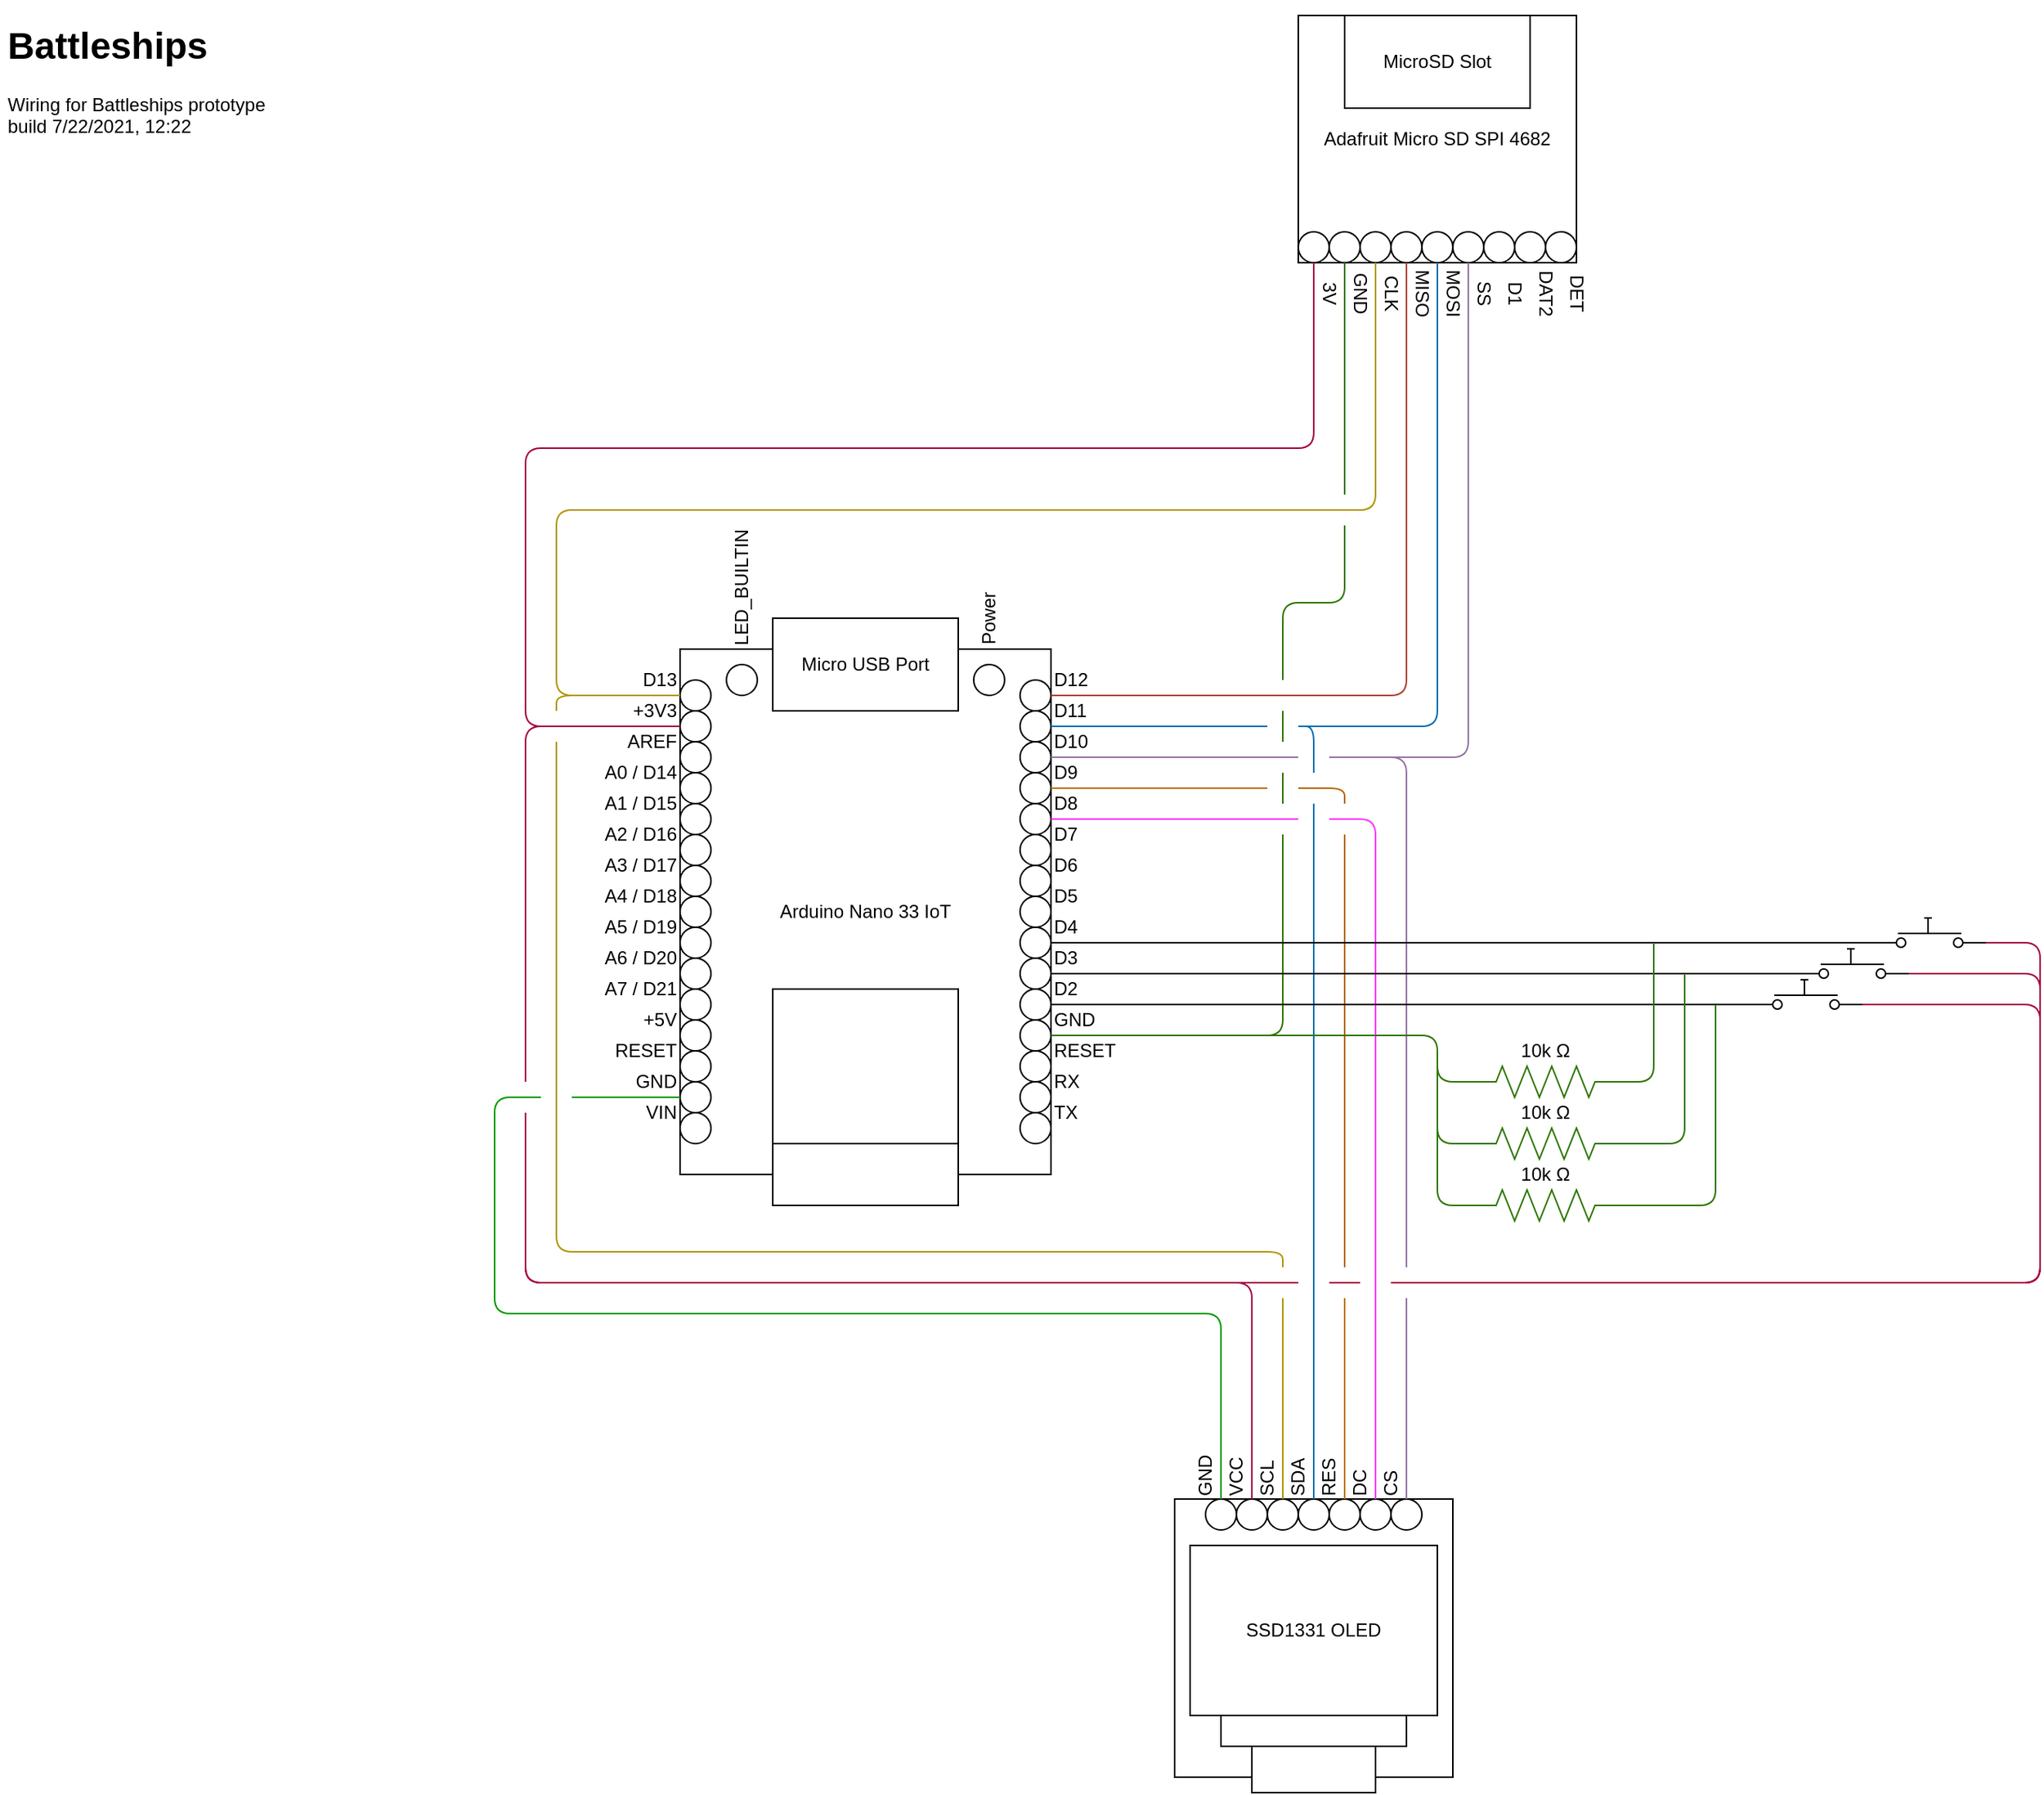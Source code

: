 <mxfile>
    <diagram id="_MnvUN-D74GrK0oXnusO" name="Page-1">
        <mxGraphModel dx="831" dy="948" grid="1" gridSize="10" guides="1" tooltips="1" connect="1" arrows="1" fold="1" page="0" pageScale="1" pageWidth="850" pageHeight="1100" math="0" shadow="0">
            <root>
                <mxCell id="0"/>
                <mxCell id="1" parent="0"/>
                <mxCell id="228" value="" style="rounded=0;whiteSpace=wrap;html=1;" parent="1" vertex="1">
                    <mxGeometry x="880" y="840" width="180" height="180" as="geometry"/>
                </mxCell>
                <mxCell id="374" value="" style="pointerEvents=1;verticalLabelPosition=bottom;shadow=0;dashed=0;align=center;html=1;verticalAlign=top;shape=mxgraph.electrical.resistors.resistor_2;direction=west;fillColor=#60a917;strokeColor=#2D7600;fontColor=#ffffff;" parent="1" vertex="1">
                    <mxGeometry x="1070" y="560" width="100" height="20" as="geometry"/>
                </mxCell>
                <mxCell id="159" value="Arduino" parent="0"/>
                <mxCell id="160" value="Arduino Nano 33 IoT" style="rounded=0;whiteSpace=wrap;html=1;" parent="159" vertex="1">
                    <mxGeometry x="560" y="290" width="240" height="340" as="geometry"/>
                </mxCell>
                <mxCell id="161" value="Micro USB Port" style="rounded=0;whiteSpace=wrap;html=1;" parent="159" vertex="1">
                    <mxGeometry x="620" y="270" width="120" height="60" as="geometry"/>
                </mxCell>
                <mxCell id="162" value="" style="rounded=0;whiteSpace=wrap;html=1;" parent="159" vertex="1">
                    <mxGeometry x="620" y="610" width="120" height="40" as="geometry"/>
                </mxCell>
                <mxCell id="163" value="" style="rounded=0;whiteSpace=wrap;html=1;" parent="159" vertex="1">
                    <mxGeometry x="620" y="510" width="120" height="100" as="geometry"/>
                </mxCell>
                <mxCell id="164" value="" style="ellipse;whiteSpace=wrap;html=1;aspect=fixed;" parent="159" vertex="1">
                    <mxGeometry x="780" y="310" width="20" height="20" as="geometry"/>
                </mxCell>
                <mxCell id="165" value="" style="ellipse;whiteSpace=wrap;html=1;aspect=fixed;" parent="159" vertex="1">
                    <mxGeometry x="780" y="330" width="20" height="20" as="geometry"/>
                </mxCell>
                <mxCell id="166" value="" style="ellipse;whiteSpace=wrap;html=1;aspect=fixed;" parent="159" vertex="1">
                    <mxGeometry x="780" y="350" width="20" height="20" as="geometry"/>
                </mxCell>
                <mxCell id="167" value="" style="ellipse;whiteSpace=wrap;html=1;aspect=fixed;" parent="159" vertex="1">
                    <mxGeometry x="780" y="370" width="20" height="20" as="geometry"/>
                </mxCell>
                <mxCell id="168" value="" style="ellipse;whiteSpace=wrap;html=1;aspect=fixed;" parent="159" vertex="1">
                    <mxGeometry x="780" y="390" width="20" height="20" as="geometry"/>
                </mxCell>
                <mxCell id="169" value="" style="ellipse;whiteSpace=wrap;html=1;aspect=fixed;" parent="159" vertex="1">
                    <mxGeometry x="780" y="410" width="20" height="20" as="geometry"/>
                </mxCell>
                <mxCell id="170" value="" style="ellipse;whiteSpace=wrap;html=1;aspect=fixed;" parent="159" vertex="1">
                    <mxGeometry x="780" y="430" width="20" height="20" as="geometry"/>
                </mxCell>
                <mxCell id="171" value="" style="ellipse;whiteSpace=wrap;html=1;aspect=fixed;" parent="159" vertex="1">
                    <mxGeometry x="780" y="450" width="20" height="20" as="geometry"/>
                </mxCell>
                <mxCell id="172" value="D12" style="text;html=1;strokeColor=none;fillColor=none;align=left;verticalAlign=middle;whiteSpace=wrap;rounded=0;" parent="159" vertex="1">
                    <mxGeometry x="800" y="300" width="40" height="20" as="geometry"/>
                </mxCell>
                <mxCell id="173" value="D11" style="text;html=1;strokeColor=none;fillColor=none;align=left;verticalAlign=middle;whiteSpace=wrap;rounded=0;" parent="159" vertex="1">
                    <mxGeometry x="800" y="320" width="40" height="20" as="geometry"/>
                </mxCell>
                <mxCell id="174" value="D10" style="text;html=1;strokeColor=none;fillColor=none;align=left;verticalAlign=middle;whiteSpace=wrap;rounded=0;" parent="159" vertex="1">
                    <mxGeometry x="800" y="340" width="40" height="20" as="geometry"/>
                </mxCell>
                <mxCell id="175" value="D9" style="text;html=1;strokeColor=none;fillColor=none;align=left;verticalAlign=middle;whiteSpace=wrap;rounded=0;" parent="159" vertex="1">
                    <mxGeometry x="800" y="360" width="40" height="20" as="geometry"/>
                </mxCell>
                <mxCell id="176" value="D8" style="text;html=1;strokeColor=none;fillColor=none;align=left;verticalAlign=middle;whiteSpace=wrap;rounded=0;" parent="159" vertex="1">
                    <mxGeometry x="800" y="380" width="40" height="20" as="geometry"/>
                </mxCell>
                <mxCell id="177" value="D7" style="text;html=1;strokeColor=none;fillColor=none;align=left;verticalAlign=middle;whiteSpace=wrap;rounded=0;" parent="159" vertex="1">
                    <mxGeometry x="800" y="400" width="40" height="20" as="geometry"/>
                </mxCell>
                <mxCell id="178" value="D6" style="text;html=1;strokeColor=none;fillColor=none;align=left;verticalAlign=middle;whiteSpace=wrap;rounded=0;" parent="159" vertex="1">
                    <mxGeometry x="800" y="420" width="40" height="20" as="geometry"/>
                </mxCell>
                <mxCell id="179" value="D5" style="text;html=1;strokeColor=none;fillColor=none;align=left;verticalAlign=middle;whiteSpace=wrap;rounded=0;" parent="159" vertex="1">
                    <mxGeometry x="800" y="440" width="40" height="20" as="geometry"/>
                </mxCell>
                <mxCell id="180" value="" style="ellipse;whiteSpace=wrap;html=1;aspect=fixed;" parent="159" vertex="1">
                    <mxGeometry x="780" y="470" width="20" height="20" as="geometry"/>
                </mxCell>
                <mxCell id="181" value="D4" style="text;html=1;strokeColor=none;fillColor=none;align=left;verticalAlign=middle;whiteSpace=wrap;rounded=0;" parent="159" vertex="1">
                    <mxGeometry x="800" y="460" width="40" height="20" as="geometry"/>
                </mxCell>
                <mxCell id="182" value="" style="ellipse;whiteSpace=wrap;html=1;aspect=fixed;" parent="159" vertex="1">
                    <mxGeometry x="780" y="490" width="20" height="20" as="geometry"/>
                </mxCell>
                <mxCell id="183" value="D3" style="text;html=1;strokeColor=none;fillColor=none;align=left;verticalAlign=middle;whiteSpace=wrap;rounded=0;" parent="159" vertex="1">
                    <mxGeometry x="800" y="480" width="40" height="20" as="geometry"/>
                </mxCell>
                <mxCell id="184" value="" style="ellipse;whiteSpace=wrap;html=1;aspect=fixed;" parent="159" vertex="1">
                    <mxGeometry x="780" y="510" width="20" height="20" as="geometry"/>
                </mxCell>
                <mxCell id="185" value="D2" style="text;html=1;strokeColor=none;fillColor=none;align=left;verticalAlign=middle;whiteSpace=wrap;rounded=0;" parent="159" vertex="1">
                    <mxGeometry x="800" y="500" width="40" height="20" as="geometry"/>
                </mxCell>
                <mxCell id="186" value="" style="ellipse;whiteSpace=wrap;html=1;aspect=fixed;" parent="159" vertex="1">
                    <mxGeometry x="780" y="530" width="20" height="20" as="geometry"/>
                </mxCell>
                <mxCell id="187" value="GND" style="text;html=1;strokeColor=none;fillColor=none;align=left;verticalAlign=middle;whiteSpace=wrap;rounded=0;" parent="159" vertex="1">
                    <mxGeometry x="800" y="520" width="40" height="20" as="geometry"/>
                </mxCell>
                <mxCell id="188" value="" style="ellipse;whiteSpace=wrap;html=1;aspect=fixed;" parent="159" vertex="1">
                    <mxGeometry x="780" y="550" width="20" height="20" as="geometry"/>
                </mxCell>
                <mxCell id="189" value="RESET" style="text;html=1;strokeColor=none;fillColor=none;align=left;verticalAlign=middle;whiteSpace=wrap;rounded=0;" parent="159" vertex="1">
                    <mxGeometry x="800" y="540" width="40" height="20" as="geometry"/>
                </mxCell>
                <mxCell id="190" value="" style="ellipse;whiteSpace=wrap;html=1;aspect=fixed;" parent="159" vertex="1">
                    <mxGeometry x="780" y="570" width="20" height="20" as="geometry"/>
                </mxCell>
                <mxCell id="191" value="RX" style="text;html=1;strokeColor=none;fillColor=none;align=left;verticalAlign=middle;whiteSpace=wrap;rounded=0;" parent="159" vertex="1">
                    <mxGeometry x="800" y="560" width="40" height="20" as="geometry"/>
                </mxCell>
                <mxCell id="192" value="" style="ellipse;whiteSpace=wrap;html=1;aspect=fixed;" parent="159" vertex="1">
                    <mxGeometry x="780" y="590" width="20" height="20" as="geometry"/>
                </mxCell>
                <mxCell id="193" value="TX" style="text;html=1;strokeColor=none;fillColor=none;align=left;verticalAlign=middle;whiteSpace=wrap;rounded=0;" parent="159" vertex="1">
                    <mxGeometry x="800" y="580" width="40" height="20" as="geometry"/>
                </mxCell>
                <mxCell id="194" value="" style="ellipse;whiteSpace=wrap;html=1;aspect=fixed;" parent="159" vertex="1">
                    <mxGeometry x="560" y="310" width="20" height="20" as="geometry"/>
                </mxCell>
                <mxCell id="195" value="" style="ellipse;whiteSpace=wrap;html=1;aspect=fixed;" parent="159" vertex="1">
                    <mxGeometry x="560" y="330" width="20" height="20" as="geometry"/>
                </mxCell>
                <mxCell id="196" value="" style="ellipse;whiteSpace=wrap;html=1;aspect=fixed;" parent="159" vertex="1">
                    <mxGeometry x="560" y="350" width="20" height="20" as="geometry"/>
                </mxCell>
                <mxCell id="197" value="" style="ellipse;whiteSpace=wrap;html=1;aspect=fixed;" parent="159" vertex="1">
                    <mxGeometry x="560" y="370" width="20" height="20" as="geometry"/>
                </mxCell>
                <mxCell id="198" value="" style="ellipse;whiteSpace=wrap;html=1;aspect=fixed;" parent="159" vertex="1">
                    <mxGeometry x="560" y="390" width="20" height="20" as="geometry"/>
                </mxCell>
                <mxCell id="199" value="" style="ellipse;whiteSpace=wrap;html=1;aspect=fixed;" parent="159" vertex="1">
                    <mxGeometry x="560" y="410" width="20" height="20" as="geometry"/>
                </mxCell>
                <mxCell id="200" value="" style="ellipse;whiteSpace=wrap;html=1;aspect=fixed;" parent="159" vertex="1">
                    <mxGeometry x="560" y="430" width="20" height="20" as="geometry"/>
                </mxCell>
                <mxCell id="201" value="" style="ellipse;whiteSpace=wrap;html=1;aspect=fixed;" parent="159" vertex="1">
                    <mxGeometry x="560" y="450" width="20" height="20" as="geometry"/>
                </mxCell>
                <mxCell id="202" value="" style="ellipse;whiteSpace=wrap;html=1;aspect=fixed;" parent="159" vertex="1">
                    <mxGeometry x="560" y="470" width="20" height="20" as="geometry"/>
                </mxCell>
                <mxCell id="203" value="" style="ellipse;whiteSpace=wrap;html=1;aspect=fixed;" parent="159" vertex="1">
                    <mxGeometry x="560" y="490" width="20" height="20" as="geometry"/>
                </mxCell>
                <mxCell id="204" value="" style="ellipse;whiteSpace=wrap;html=1;aspect=fixed;" parent="159" vertex="1">
                    <mxGeometry x="560" y="510" width="20" height="20" as="geometry"/>
                </mxCell>
                <mxCell id="205" value="" style="ellipse;whiteSpace=wrap;html=1;aspect=fixed;" parent="159" vertex="1">
                    <mxGeometry x="560" y="530" width="20" height="20" as="geometry"/>
                </mxCell>
                <mxCell id="206" value="" style="ellipse;whiteSpace=wrap;html=1;aspect=fixed;" parent="159" vertex="1">
                    <mxGeometry x="560" y="550" width="20" height="20" as="geometry"/>
                </mxCell>
                <mxCell id="207" value="" style="ellipse;whiteSpace=wrap;html=1;aspect=fixed;" parent="159" vertex="1">
                    <mxGeometry x="560" y="570" width="20" height="20" as="geometry"/>
                </mxCell>
                <mxCell id="208" value="" style="ellipse;whiteSpace=wrap;html=1;aspect=fixed;" parent="159" vertex="1">
                    <mxGeometry x="560" y="590" width="20" height="20" as="geometry"/>
                </mxCell>
                <mxCell id="209" value="D13" style="text;html=1;strokeColor=none;fillColor=none;align=right;verticalAlign=middle;whiteSpace=wrap;rounded=0;" parent="159" vertex="1">
                    <mxGeometry x="520" y="300" width="40" height="20" as="geometry"/>
                </mxCell>
                <mxCell id="210" value="+3V3" style="text;html=1;strokeColor=none;fillColor=none;align=right;verticalAlign=middle;whiteSpace=wrap;rounded=0;" parent="159" vertex="1">
                    <mxGeometry x="520" y="320" width="40" height="20" as="geometry"/>
                </mxCell>
                <mxCell id="211" value="AREF" style="text;html=1;strokeColor=none;fillColor=none;align=right;verticalAlign=middle;whiteSpace=wrap;rounded=0;" parent="159" vertex="1">
                    <mxGeometry x="520" y="340" width="40" height="20" as="geometry"/>
                </mxCell>
                <mxCell id="212" value="A0 / D14" style="text;html=1;strokeColor=none;fillColor=none;align=right;verticalAlign=middle;whiteSpace=wrap;rounded=0;" parent="159" vertex="1">
                    <mxGeometry x="510" y="360" width="50" height="20" as="geometry"/>
                </mxCell>
                <mxCell id="213" value="A1 / D15" style="text;html=1;strokeColor=none;fillColor=none;align=right;verticalAlign=middle;whiteSpace=wrap;rounded=0;" parent="159" vertex="1">
                    <mxGeometry x="510" y="380" width="50" height="20" as="geometry"/>
                </mxCell>
                <mxCell id="214" value="A2 / D16" style="text;html=1;strokeColor=none;fillColor=none;align=right;verticalAlign=middle;whiteSpace=wrap;rounded=0;" parent="159" vertex="1">
                    <mxGeometry x="510" y="400" width="50" height="20" as="geometry"/>
                </mxCell>
                <mxCell id="215" value="A3 / D17" style="text;html=1;strokeColor=none;fillColor=none;align=right;verticalAlign=middle;whiteSpace=wrap;rounded=0;" parent="159" vertex="1">
                    <mxGeometry x="510" y="420" width="50" height="20" as="geometry"/>
                </mxCell>
                <mxCell id="216" value="A4 / D18" style="text;html=1;strokeColor=none;fillColor=none;align=right;verticalAlign=middle;whiteSpace=wrap;rounded=0;" parent="159" vertex="1">
                    <mxGeometry x="510" y="440" width="50" height="20" as="geometry"/>
                </mxCell>
                <mxCell id="217" value="A5 / D19" style="text;html=1;strokeColor=none;fillColor=none;align=right;verticalAlign=middle;whiteSpace=wrap;rounded=0;" parent="159" vertex="1">
                    <mxGeometry x="510" y="460" width="50" height="20" as="geometry"/>
                </mxCell>
                <mxCell id="218" value="A6 / D20" style="text;html=1;strokeColor=none;fillColor=none;align=right;verticalAlign=middle;whiteSpace=wrap;rounded=0;" parent="159" vertex="1">
                    <mxGeometry x="510" y="480" width="50" height="20" as="geometry"/>
                </mxCell>
                <mxCell id="219" value="A7 / D21" style="text;html=1;strokeColor=none;fillColor=none;align=right;verticalAlign=middle;whiteSpace=wrap;rounded=0;" parent="159" vertex="1">
                    <mxGeometry x="510" y="500" width="50" height="20" as="geometry"/>
                </mxCell>
                <mxCell id="220" value="+5V" style="text;html=1;strokeColor=none;fillColor=none;align=right;verticalAlign=middle;whiteSpace=wrap;rounded=0;" parent="159" vertex="1">
                    <mxGeometry x="520" y="520" width="40" height="20" as="geometry"/>
                </mxCell>
                <mxCell id="221" value="RESET" style="text;html=1;strokeColor=none;fillColor=none;align=right;verticalAlign=middle;whiteSpace=wrap;rounded=0;" parent="159" vertex="1">
                    <mxGeometry x="520" y="540" width="40" height="20" as="geometry"/>
                </mxCell>
                <mxCell id="222" value="GND" style="text;html=1;strokeColor=none;fillColor=none;align=right;verticalAlign=middle;whiteSpace=wrap;rounded=0;" parent="159" vertex="1">
                    <mxGeometry x="520" y="560" width="40" height="20" as="geometry"/>
                </mxCell>
                <mxCell id="223" value="VIN" style="text;html=1;strokeColor=none;fillColor=none;align=right;verticalAlign=middle;whiteSpace=wrap;rounded=0;" parent="159" vertex="1">
                    <mxGeometry x="520" y="580" width="40" height="20" as="geometry"/>
                </mxCell>
                <mxCell id="224" value="" style="ellipse;whiteSpace=wrap;html=1;aspect=fixed;" parent="159" vertex="1">
                    <mxGeometry x="590" y="300" width="20" height="20" as="geometry"/>
                </mxCell>
                <mxCell id="225" value="" style="ellipse;whiteSpace=wrap;html=1;aspect=fixed;" parent="159" vertex="1">
                    <mxGeometry x="750" y="300" width="20" height="20" as="geometry"/>
                </mxCell>
                <mxCell id="226" value="LED_BUILTIN" style="text;html=1;strokeColor=none;fillColor=none;align=center;verticalAlign=middle;whiteSpace=wrap;rounded=0;rotation=-90;" parent="159" vertex="1">
                    <mxGeometry x="560" y="240" width="80" height="20" as="geometry"/>
                </mxCell>
                <mxCell id="227" value="Power" style="text;html=1;strokeColor=none;fillColor=none;align=center;verticalAlign=middle;whiteSpace=wrap;rounded=0;rotation=-90;" parent="159" vertex="1">
                    <mxGeometry x="740" y="260" width="40" height="20" as="geometry"/>
                </mxCell>
                <mxCell id="230" value="SSD1331 OLED" parent="0"/>
                <mxCell id="232" value="" style="ellipse;whiteSpace=wrap;html=1;aspect=fixed;" parent="230" vertex="1">
                    <mxGeometry x="900" y="840" width="20" height="20" as="geometry"/>
                </mxCell>
                <mxCell id="233" value="" style="ellipse;whiteSpace=wrap;html=1;aspect=fixed;" parent="230" vertex="1">
                    <mxGeometry x="920" y="840" width="20" height="20" as="geometry"/>
                </mxCell>
                <mxCell id="234" value="" style="ellipse;whiteSpace=wrap;html=1;aspect=fixed;" parent="230" vertex="1">
                    <mxGeometry x="940" y="840" width="20" height="20" as="geometry"/>
                </mxCell>
                <mxCell id="235" value="" style="ellipse;whiteSpace=wrap;html=1;aspect=fixed;" parent="230" vertex="1">
                    <mxGeometry x="960" y="840" width="20" height="20" as="geometry"/>
                </mxCell>
                <mxCell id="236" value="" style="ellipse;whiteSpace=wrap;html=1;aspect=fixed;" parent="230" vertex="1">
                    <mxGeometry x="980" y="840" width="20" height="20" as="geometry"/>
                </mxCell>
                <mxCell id="237" value="" style="ellipse;whiteSpace=wrap;html=1;aspect=fixed;" parent="230" vertex="1">
                    <mxGeometry x="1000" y="840" width="20" height="20" as="geometry"/>
                </mxCell>
                <mxCell id="239" value="" style="ellipse;whiteSpace=wrap;html=1;aspect=fixed;" parent="230" vertex="1">
                    <mxGeometry x="1020" y="840" width="20" height="20" as="geometry"/>
                </mxCell>
                <mxCell id="240" value="SSD1331 OLED" style="rounded=0;whiteSpace=wrap;html=1;" parent="230" vertex="1">
                    <mxGeometry x="890" y="870" width="160" height="110" as="geometry"/>
                </mxCell>
                <mxCell id="242" value="" style="rounded=0;whiteSpace=wrap;html=1;" parent="230" vertex="1">
                    <mxGeometry x="910" y="980" width="120" height="20" as="geometry"/>
                </mxCell>
                <mxCell id="243" value="" style="rounded=0;whiteSpace=wrap;html=1;" parent="230" vertex="1">
                    <mxGeometry x="930" y="1000" width="80" height="30" as="geometry"/>
                </mxCell>
                <mxCell id="244" value="GND" style="text;html=1;strokeColor=none;fillColor=none;align=left;verticalAlign=middle;whiteSpace=wrap;rounded=0;rotation=-90;" parent="230" vertex="1">
                    <mxGeometry x="880" y="810" width="40" height="20" as="geometry"/>
                </mxCell>
                <mxCell id="245" value="VCC" style="text;html=1;strokeColor=none;fillColor=none;align=left;verticalAlign=middle;whiteSpace=wrap;rounded=0;rotation=-90;" parent="230" vertex="1">
                    <mxGeometry x="900" y="810" width="40" height="20" as="geometry"/>
                </mxCell>
                <mxCell id="246" value="SCL" style="text;html=1;strokeColor=none;fillColor=none;align=left;verticalAlign=middle;whiteSpace=wrap;rounded=0;rotation=270;" parent="230" vertex="1">
                    <mxGeometry x="920" y="810" width="40" height="20" as="geometry"/>
                </mxCell>
                <mxCell id="247" value="SDA" style="text;html=1;strokeColor=none;fillColor=none;align=left;verticalAlign=middle;whiteSpace=wrap;rounded=0;rotation=-90;" parent="230" vertex="1">
                    <mxGeometry x="940" y="810" width="40" height="20" as="geometry"/>
                </mxCell>
                <mxCell id="248" value="RES" style="text;html=1;strokeColor=none;fillColor=none;align=left;verticalAlign=middle;whiteSpace=wrap;rounded=0;rotation=-90;" parent="230" vertex="1">
                    <mxGeometry x="960" y="810" width="40" height="20" as="geometry"/>
                </mxCell>
                <mxCell id="249" value="DC" style="text;html=1;strokeColor=none;fillColor=none;align=left;verticalAlign=middle;whiteSpace=wrap;rounded=0;rotation=-90;" parent="230" vertex="1">
                    <mxGeometry x="980" y="810" width="40" height="20" as="geometry"/>
                </mxCell>
                <mxCell id="250" value="CS" style="text;html=1;strokeColor=none;fillColor=none;align=left;verticalAlign=middle;whiteSpace=wrap;rounded=0;rotation=-90;" parent="230" vertex="1">
                    <mxGeometry x="1000" y="810" width="40" height="20" as="geometry"/>
                </mxCell>
                <mxCell id="251" value="SSD1331 OLED Wiring" parent="0"/>
                <mxCell id="252" value="" style="endArrow=none;html=1;exitX=0.5;exitY=0;exitDx=0;exitDy=0;fillColor=#60a917;strokeColor=#009900;" parent="251" source="232" edge="1">
                    <mxGeometry width="50" height="50" relative="1" as="geometry">
                        <mxPoint x="990" y="700" as="sourcePoint"/>
                        <mxPoint x="470" y="580" as="targetPoint"/>
                        <Array as="points">
                            <mxPoint x="910" y="720"/>
                            <mxPoint x="440" y="720"/>
                            <mxPoint x="440" y="580"/>
                        </Array>
                    </mxGeometry>
                </mxCell>
                <mxCell id="253" value="" style="endArrow=none;html=1;entryX=0;entryY=0.5;entryDx=0;entryDy=0;fillColor=#d80073;strokeColor=#A50040;" parent="251" target="195" edge="1">
                    <mxGeometry width="50" height="50" relative="1" as="geometry">
                        <mxPoint x="460" y="570" as="sourcePoint"/>
                        <mxPoint x="980" y="480" as="targetPoint"/>
                        <Array as="points">
                            <mxPoint x="460" y="340"/>
                        </Array>
                    </mxGeometry>
                </mxCell>
                <mxCell id="254" value="" style="endArrow=none;html=1;entryX=0.5;entryY=0;entryDx=0;entryDy=0;fillColor=#d80073;strokeColor=#A50040;" parent="251" target="233" edge="1">
                    <mxGeometry width="50" height="50" relative="1" as="geometry">
                        <mxPoint x="460" y="590" as="sourcePoint"/>
                        <mxPoint x="1000" y="640" as="targetPoint"/>
                        <Array as="points">
                            <mxPoint x="460" y="700"/>
                            <mxPoint x="930" y="700"/>
                        </Array>
                    </mxGeometry>
                </mxCell>
                <mxCell id="255" value="" style="endArrow=none;html=1;fillColor=#e3c800;strokeColor=#B09500;" parent="251" edge="1">
                    <mxGeometry width="50" height="50" relative="1" as="geometry">
                        <mxPoint x="950" y="690" as="sourcePoint"/>
                        <mxPoint x="480" y="350" as="targetPoint"/>
                        <Array as="points">
                            <mxPoint x="950" y="680"/>
                            <mxPoint x="480" y="680"/>
                        </Array>
                    </mxGeometry>
                </mxCell>
                <mxCell id="256" value="" style="endArrow=none;html=1;entryX=0;entryY=0.5;entryDx=0;entryDy=0;fillColor=#60a917;strokeColor=#009900;" parent="251" target="207" edge="1">
                    <mxGeometry width="50" height="50" relative="1" as="geometry">
                        <mxPoint x="490" y="580" as="sourcePoint"/>
                        <mxPoint x="370" y="540" as="targetPoint"/>
                    </mxGeometry>
                </mxCell>
                <mxCell id="257" value="" style="endArrow=none;html=1;entryX=0;entryY=0.5;entryDx=0;entryDy=0;fillColor=#e3c800;strokeColor=#B09500;" parent="251" target="194" edge="1">
                    <mxGeometry width="50" height="50" relative="1" as="geometry">
                        <mxPoint x="480" y="330" as="sourcePoint"/>
                        <mxPoint x="440" y="310" as="targetPoint"/>
                        <Array as="points">
                            <mxPoint x="480" y="320"/>
                        </Array>
                    </mxGeometry>
                </mxCell>
                <mxCell id="258" value="" style="endArrow=none;html=1;fillColor=#1ba1e2;strokeColor=#006EAF;" parent="251" edge="1">
                    <mxGeometry width="50" height="50" relative="1" as="geometry">
                        <mxPoint x="970" y="370" as="sourcePoint"/>
                        <mxPoint x="960" y="340" as="targetPoint"/>
                        <Array as="points">
                            <mxPoint x="970" y="340"/>
                        </Array>
                    </mxGeometry>
                </mxCell>
                <mxCell id="259" value="" style="endArrow=none;html=1;fillColor=#fad7ac;strokeColor=#b46504;" parent="251" edge="1">
                    <mxGeometry width="50" height="50" relative="1" as="geometry">
                        <mxPoint x="960" y="380" as="sourcePoint"/>
                        <mxPoint x="990" y="390" as="targetPoint"/>
                        <Array as="points">
                            <mxPoint x="990" y="380"/>
                        </Array>
                    </mxGeometry>
                </mxCell>
                <mxCell id="261" value="" style="endArrow=none;html=1;exitX=0.5;exitY=0;exitDx=0;exitDy=0;fillColor=#1ba1e2;strokeColor=#006EAF;" parent="251" source="235" edge="1">
                    <mxGeometry width="50" height="50" relative="1" as="geometry">
                        <mxPoint x="950" y="530" as="sourcePoint"/>
                        <mxPoint x="970" y="390" as="targetPoint"/>
                    </mxGeometry>
                </mxCell>
                <mxCell id="262" value="" style="endArrow=none;html=1;exitX=1;exitY=0.5;exitDx=0;exitDy=0;fillColor=#6d8764;strokeColor=#FF33FF;" parent="251" source="168" edge="1">
                    <mxGeometry width="50" height="50" relative="1" as="geometry">
                        <mxPoint x="1070" y="610" as="sourcePoint"/>
                        <mxPoint x="960" y="400" as="targetPoint"/>
                    </mxGeometry>
                </mxCell>
                <mxCell id="263" value="" style="endArrow=none;html=1;entryX=0.5;entryY=0;entryDx=0;entryDy=0;strokeColor=#FF33FF;" parent="251" target="237" edge="1">
                    <mxGeometry width="50" height="50" relative="1" as="geometry">
                        <mxPoint x="980" y="400" as="sourcePoint"/>
                        <mxPoint x="1080" y="440" as="targetPoint"/>
                        <Array as="points">
                            <mxPoint x="1010" y="400"/>
                        </Array>
                    </mxGeometry>
                </mxCell>
                <mxCell id="264" value="" style="endArrow=none;html=1;fillColor=#fad7ac;strokeColor=#b46504;" parent="251" edge="1">
                    <mxGeometry width="50" height="50" relative="1" as="geometry">
                        <mxPoint x="990" y="690" as="sourcePoint"/>
                        <mxPoint x="990" y="410" as="targetPoint"/>
                    </mxGeometry>
                </mxCell>
                <mxCell id="265" value="" style="endArrow=none;html=1;exitX=1;exitY=0.5;exitDx=0;exitDy=0;strokeColor=#9673a6;fillColor=#e1d5e7;" parent="251" source="166" edge="1">
                    <mxGeometry width="50" height="50" relative="1" as="geometry">
                        <mxPoint x="1070" y="410" as="sourcePoint"/>
                        <mxPoint x="960" y="360" as="targetPoint"/>
                    </mxGeometry>
                </mxCell>
                <mxCell id="266" value="" style="endArrow=none;html=1;strokeColor=#9673a6;fillColor=#e1d5e7;" parent="251" edge="1">
                    <mxGeometry width="50" height="50" relative="1" as="geometry">
                        <mxPoint x="980" y="360" as="sourcePoint"/>
                        <mxPoint x="1030" y="690" as="targetPoint"/>
                        <Array as="points">
                            <mxPoint x="1030" y="360"/>
                        </Array>
                    </mxGeometry>
                </mxCell>
                <mxCell id="333" value="" style="endArrow=none;html=1;exitX=1;exitY=0.5;exitDx=0;exitDy=0;strokeColor=#006EAF;" parent="251" source="165" edge="1">
                    <mxGeometry width="50" height="50" relative="1" as="geometry">
                        <mxPoint x="840" y="390" as="sourcePoint"/>
                        <mxPoint x="940" y="340" as="targetPoint"/>
                    </mxGeometry>
                </mxCell>
                <mxCell id="334" value="" style="endArrow=none;html=1;strokeColor=#BD7000;exitX=1;exitY=0.5;exitDx=0;exitDy=0;fillColor=#f0a30a;" parent="251" source="167" edge="1">
                    <mxGeometry width="50" height="50" relative="1" as="geometry">
                        <mxPoint x="860" y="420" as="sourcePoint"/>
                        <mxPoint x="940" y="380" as="targetPoint"/>
                    </mxGeometry>
                </mxCell>
                <mxCell id="393" value="" style="endArrow=none;html=1;exitX=0.5;exitY=0;exitDx=0;exitDy=0;fillColor=#e3c800;strokeColor=#B09500;" parent="251" source="234" edge="1">
                    <mxGeometry width="50" height="50" relative="1" as="geometry">
                        <mxPoint x="940" y="790" as="sourcePoint"/>
                        <mxPoint x="950" y="710" as="targetPoint"/>
                    </mxGeometry>
                </mxCell>
                <mxCell id="396" value="" style="endArrow=none;html=1;exitX=0.5;exitY=0;exitDx=0;exitDy=0;fillColor=#f0a30a;strokeColor=#BD7000;" parent="251" source="236" edge="1">
                    <mxGeometry width="50" height="50" relative="1" as="geometry">
                        <mxPoint x="840" y="810" as="sourcePoint"/>
                        <mxPoint x="990" y="710" as="targetPoint"/>
                    </mxGeometry>
                </mxCell>
                <mxCell id="399" value="" style="endArrow=none;html=1;exitX=0.5;exitY=0;exitDx=0;exitDy=0;fillColor=#e1d5e7;strokeColor=#9673a6;" parent="251" source="239" edge="1">
                    <mxGeometry width="50" height="50" relative="1" as="geometry">
                        <mxPoint x="1080" y="810" as="sourcePoint"/>
                        <mxPoint x="1030" y="710" as="targetPoint"/>
                    </mxGeometry>
                </mxCell>
                <mxCell id="297" value="Adafruit Micro SD SPI 4682" parent="0"/>
                <mxCell id="298" value="Adafruit Micro SD SPI 4682" style="rounded=0;whiteSpace=wrap;html=1;" parent="297" vertex="1">
                    <mxGeometry x="960" y="-120" width="180" height="160" as="geometry"/>
                </mxCell>
                <mxCell id="299" value="MicroSD Slot" style="rounded=0;whiteSpace=wrap;html=1;" parent="297" vertex="1">
                    <mxGeometry x="990" y="-120" width="120" height="60" as="geometry"/>
                </mxCell>
                <mxCell id="300" value="" style="ellipse;whiteSpace=wrap;html=1;aspect=fixed;" parent="297" vertex="1">
                    <mxGeometry x="960" y="20" width="20" height="20" as="geometry"/>
                </mxCell>
                <mxCell id="301" value="" style="ellipse;whiteSpace=wrap;html=1;aspect=fixed;" parent="297" vertex="1">
                    <mxGeometry x="980" y="20" width="20" height="20" as="geometry"/>
                </mxCell>
                <mxCell id="302" value="" style="ellipse;whiteSpace=wrap;html=1;aspect=fixed;" parent="297" vertex="1">
                    <mxGeometry x="1000" y="20" width="20" height="20" as="geometry"/>
                </mxCell>
                <mxCell id="303" value="" style="ellipse;whiteSpace=wrap;html=1;aspect=fixed;" parent="297" vertex="1">
                    <mxGeometry x="1020" y="20" width="20" height="20" as="geometry"/>
                </mxCell>
                <mxCell id="304" value="" style="ellipse;whiteSpace=wrap;html=1;aspect=fixed;" parent="297" vertex="1">
                    <mxGeometry x="1040" y="20" width="20" height="20" as="geometry"/>
                </mxCell>
                <mxCell id="305" value="" style="ellipse;whiteSpace=wrap;html=1;aspect=fixed;" parent="297" vertex="1">
                    <mxGeometry x="1060" y="20" width="20" height="20" as="geometry"/>
                </mxCell>
                <mxCell id="306" value="" style="ellipse;whiteSpace=wrap;html=1;aspect=fixed;" parent="297" vertex="1">
                    <mxGeometry x="1080" y="20" width="20" height="20" as="geometry"/>
                </mxCell>
                <mxCell id="307" value="" style="ellipse;whiteSpace=wrap;html=1;aspect=fixed;" parent="297" vertex="1">
                    <mxGeometry x="1100" y="20" width="20" height="20" as="geometry"/>
                </mxCell>
                <mxCell id="308" value="" style="ellipse;whiteSpace=wrap;html=1;aspect=fixed;" parent="297" vertex="1">
                    <mxGeometry x="1120" y="20" width="20" height="20" as="geometry"/>
                </mxCell>
                <mxCell id="309" value="3V" style="text;html=1;strokeColor=none;fillColor=none;align=center;verticalAlign=middle;whiteSpace=wrap;rounded=0;rotation=90;" parent="297" vertex="1">
                    <mxGeometry x="960" y="50" width="40" height="20" as="geometry"/>
                </mxCell>
                <mxCell id="310" value="CLK" style="text;html=1;strokeColor=none;fillColor=none;align=center;verticalAlign=middle;whiteSpace=wrap;rounded=0;rotation=90;" parent="297" vertex="1">
                    <mxGeometry x="1000" y="50" width="40" height="20" as="geometry"/>
                </mxCell>
                <mxCell id="311" value="MISO" style="text;html=1;strokeColor=none;fillColor=none;align=center;verticalAlign=middle;whiteSpace=wrap;rounded=0;rotation=90;" parent="297" vertex="1">
                    <mxGeometry x="1020" y="50" width="40" height="20" as="geometry"/>
                </mxCell>
                <mxCell id="312" value="MOSI" style="text;html=1;strokeColor=none;fillColor=none;align=center;verticalAlign=middle;whiteSpace=wrap;rounded=0;rotation=90;" parent="297" vertex="1">
                    <mxGeometry x="1040" y="50" width="40" height="20" as="geometry"/>
                </mxCell>
                <mxCell id="313" value="SS" style="text;html=1;strokeColor=none;fillColor=none;align=center;verticalAlign=middle;whiteSpace=wrap;rounded=0;rotation=90;" parent="297" vertex="1">
                    <mxGeometry x="1060" y="50" width="40" height="20" as="geometry"/>
                </mxCell>
                <mxCell id="314" value="D1" style="text;html=1;strokeColor=none;fillColor=none;align=center;verticalAlign=middle;whiteSpace=wrap;rounded=0;rotation=90;" parent="297" vertex="1">
                    <mxGeometry x="1080" y="50" width="40" height="20" as="geometry"/>
                </mxCell>
                <mxCell id="315" value="DAT2" style="text;html=1;strokeColor=none;fillColor=none;align=center;verticalAlign=middle;whiteSpace=wrap;rounded=0;rotation=90;" parent="297" vertex="1">
                    <mxGeometry x="1100" y="50" width="40" height="20" as="geometry"/>
                </mxCell>
                <mxCell id="316" value="DET" style="text;html=1;strokeColor=none;fillColor=none;align=center;verticalAlign=middle;whiteSpace=wrap;rounded=0;rotation=90;" parent="297" vertex="1">
                    <mxGeometry x="1120" y="50" width="40" height="20" as="geometry"/>
                </mxCell>
                <mxCell id="317" value="GND" style="text;html=1;strokeColor=none;fillColor=none;align=center;verticalAlign=middle;whiteSpace=wrap;rounded=0;rotation=90;" parent="297" vertex="1">
                    <mxGeometry x="980" y="50" width="40" height="20" as="geometry"/>
                </mxCell>
                <mxCell id="319" value="&lt;h1&gt;Battleships&lt;/h1&gt;&lt;p&gt;Wiring for Battleships prototype build&amp;nbsp;&lt;span&gt;7/22/2021, 12:22&lt;/span&gt;&lt;/p&gt;" style="text;html=1;strokeColor=none;fillColor=none;spacing=5;spacingTop=-20;whiteSpace=wrap;overflow=hidden;rounded=0;align=left;" parent="297" vertex="1">
                    <mxGeometry x="120" y="-120" width="190" height="120" as="geometry"/>
                </mxCell>
                <mxCell id="321" value="Adafruit Micro SD SPI 4682 Wiring" parent="0"/>
                <mxCell id="322" value="" style="endArrow=none;html=1;entryX=0.5;entryY=1;entryDx=0;entryDy=0;exitX=0;exitY=0.5;exitDx=0;exitDy=0;fillColor=#d80073;strokeColor=#A50040;" parent="321" source="195" target="300" edge="1">
                    <mxGeometry width="50" height="50" relative="1" as="geometry">
                        <mxPoint x="850" y="210" as="sourcePoint"/>
                        <mxPoint x="940" y="70" as="targetPoint"/>
                        <Array as="points">
                            <mxPoint x="460" y="340"/>
                            <mxPoint x="460" y="160"/>
                            <mxPoint x="970" y="160"/>
                        </Array>
                    </mxGeometry>
                </mxCell>
                <mxCell id="323" value="" style="endArrow=none;html=1;entryX=0.5;entryY=1;entryDx=0;entryDy=0;exitX=0;exitY=0.5;exitDx=0;exitDy=0;fillColor=#e3c800;strokeColor=#B09500;" parent="321" source="194" target="302" edge="1">
                    <mxGeometry width="50" height="50" relative="1" as="geometry">
                        <mxPoint x="1020" y="210" as="sourcePoint"/>
                        <mxPoint x="1070" y="160" as="targetPoint"/>
                        <Array as="points">
                            <mxPoint x="480" y="320"/>
                            <mxPoint x="480" y="200"/>
                            <mxPoint x="1010" y="200"/>
                        </Array>
                    </mxGeometry>
                </mxCell>
                <mxCell id="324" value="" style="endArrow=none;html=1;entryX=0.5;entryY=1;entryDx=0;entryDy=0;fillColor=#60a917;strokeColor=#2D7600;" parent="321" target="301" edge="1">
                    <mxGeometry width="50" height="50" relative="1" as="geometry">
                        <mxPoint x="990" y="190" as="sourcePoint"/>
                        <mxPoint x="1020" y="120" as="targetPoint"/>
                    </mxGeometry>
                </mxCell>
                <mxCell id="326" value="" style="endArrow=none;html=1;exitX=1;exitY=0.5;exitDx=0;exitDy=0;entryX=0.5;entryY=1;entryDx=0;entryDy=0;fillColor=#fad9d5;strokeColor=#ae4132;" parent="321" source="164" target="303" edge="1">
                    <mxGeometry width="50" height="50" relative="1" as="geometry">
                        <mxPoint x="860" y="320" as="sourcePoint"/>
                        <mxPoint x="1040" y="110" as="targetPoint"/>
                        <Array as="points">
                            <mxPoint x="1030" y="320"/>
                        </Array>
                    </mxGeometry>
                </mxCell>
                <mxCell id="327" value="" style="endArrow=none;html=1;entryX=0.5;entryY=1;entryDx=0;entryDy=0;fillColor=#0050ef;strokeColor=#006EAF;" parent="321" target="304" edge="1">
                    <mxGeometry width="50" height="50" relative="1" as="geometry">
                        <mxPoint x="960" y="340" as="sourcePoint"/>
                        <mxPoint x="1150" y="220" as="targetPoint"/>
                        <Array as="points">
                            <mxPoint x="1050" y="340"/>
                        </Array>
                    </mxGeometry>
                </mxCell>
                <mxCell id="328" value="" style="endArrow=none;html=1;entryX=0.5;entryY=1;entryDx=0;entryDy=0;strokeColor=#9673a6;fillColor=#e1d5e7;" parent="321" target="305" edge="1">
                    <mxGeometry width="50" height="50" relative="1" as="geometry">
                        <mxPoint x="980" y="360" as="sourcePoint"/>
                        <mxPoint x="1150" y="190" as="targetPoint"/>
                        <Array as="points">
                            <mxPoint x="1070" y="360"/>
                        </Array>
                    </mxGeometry>
                </mxCell>
                <mxCell id="329" value="" style="endArrow=none;html=1;strokeColor=#2D7600;fillColor=#60a917;" parent="321" edge="1">
                    <mxGeometry width="50" height="50" relative="1" as="geometry">
                        <mxPoint x="950" y="310" as="sourcePoint"/>
                        <mxPoint x="990" y="210" as="targetPoint"/>
                        <Array as="points">
                            <mxPoint x="950" y="260"/>
                            <mxPoint x="990" y="260"/>
                            <mxPoint x="990" y="240"/>
                        </Array>
                    </mxGeometry>
                </mxCell>
                <mxCell id="330" value="" style="endArrow=none;html=1;strokeColor=#2D7600;fillColor=#60a917;" parent="321" edge="1">
                    <mxGeometry width="50" height="50" relative="1" as="geometry">
                        <mxPoint x="950" y="350" as="sourcePoint"/>
                        <mxPoint x="950" y="330" as="targetPoint"/>
                    </mxGeometry>
                </mxCell>
                <mxCell id="331" value="" style="endArrow=none;html=1;strokeColor=#2D7600;fillColor=#60a917;" parent="321" edge="1">
                    <mxGeometry width="50" height="50" relative="1" as="geometry">
                        <mxPoint x="950" y="390" as="sourcePoint"/>
                        <mxPoint x="950" y="370" as="targetPoint"/>
                    </mxGeometry>
                </mxCell>
                <mxCell id="332" value="" style="endArrow=none;html=1;strokeColor=#2D7600;exitX=1;exitY=0.5;exitDx=0;exitDy=0;fillColor=#60a917;" parent="321" source="186" edge="1">
                    <mxGeometry width="50" height="50" relative="1" as="geometry">
                        <mxPoint x="890" y="490" as="sourcePoint"/>
                        <mxPoint x="950" y="410" as="targetPoint"/>
                        <Array as="points">
                            <mxPoint x="950" y="540"/>
                        </Array>
                    </mxGeometry>
                </mxCell>
                <mxCell id="361" value="Digital Buttons" parent="0"/>
                <mxCell id="362" value="" style="pointerEvents=1;verticalLabelPosition=bottom;shadow=0;dashed=0;align=center;html=1;verticalAlign=top;shape=mxgraph.electrical.electro-mechanical.push_switch_no;" parent="361" vertex="1">
                    <mxGeometry x="1330" y="464" width="75" height="19" as="geometry"/>
                </mxCell>
                <mxCell id="363" value="" style="pointerEvents=1;verticalLabelPosition=bottom;shadow=0;dashed=0;align=center;html=1;verticalAlign=top;shape=mxgraph.electrical.electro-mechanical.push_switch_no;" parent="361" vertex="1">
                    <mxGeometry x="1280" y="484" width="75" height="19" as="geometry"/>
                </mxCell>
                <mxCell id="364" value="" style="pointerEvents=1;verticalLabelPosition=bottom;shadow=0;dashed=0;align=center;html=1;verticalAlign=top;shape=mxgraph.electrical.electro-mechanical.push_switch_no;" parent="361" vertex="1">
                    <mxGeometry x="1250" y="504" width="75" height="19" as="geometry"/>
                </mxCell>
                <mxCell id="365" value="Digital Buttons Wiring" parent="0"/>
                <mxCell id="367" value="" style="endArrow=none;html=1;entryX=1;entryY=0.84;entryDx=0;entryDy=0;entryPerimeter=0;fillColor=#d80073;strokeColor=#A50040;" parent="365" target="363" edge="1">
                    <mxGeometry width="50" height="50" relative="1" as="geometry">
                        <mxPoint x="1020" y="700" as="sourcePoint"/>
                        <mxPoint x="1250" y="620" as="targetPoint"/>
                        <Array as="points">
                            <mxPoint x="1440" y="700"/>
                            <mxPoint x="1440" y="500"/>
                        </Array>
                    </mxGeometry>
                </mxCell>
                <mxCell id="368" value="" style="endArrow=none;html=1;entryX=1;entryY=0.84;entryDx=0;entryDy=0;entryPerimeter=0;fillColor=#d80073;strokeColor=#A50040;" parent="365" target="364" edge="1">
                    <mxGeometry width="50" height="50" relative="1" as="geometry">
                        <mxPoint x="1020" y="700" as="sourcePoint"/>
                        <mxPoint x="1300" y="570" as="targetPoint"/>
                        <Array as="points">
                            <mxPoint x="1440" y="700"/>
                            <mxPoint x="1440" y="520"/>
                        </Array>
                    </mxGeometry>
                </mxCell>
                <mxCell id="369" value="" style="endArrow=none;html=1;entryX=0;entryY=0.84;entryDx=0;entryDy=0;entryPerimeter=0;exitX=1;exitY=0.5;exitDx=0;exitDy=0;" parent="365" source="180" target="362" edge="1">
                    <mxGeometry width="50" height="50" relative="1" as="geometry">
                        <mxPoint x="850" y="510" as="sourcePoint"/>
                        <mxPoint x="900" y="460" as="targetPoint"/>
                    </mxGeometry>
                </mxCell>
                <mxCell id="371" value="" style="endArrow=none;html=1;entryX=0;entryY=0.84;entryDx=0;entryDy=0;entryPerimeter=0;exitX=1;exitY=0.5;exitDx=0;exitDy=0;" parent="365" source="182" target="363" edge="1">
                    <mxGeometry width="50" height="50" relative="1" as="geometry">
                        <mxPoint x="900" y="630" as="sourcePoint"/>
                        <mxPoint x="950" y="580" as="targetPoint"/>
                    </mxGeometry>
                </mxCell>
                <mxCell id="372" value="" style="endArrow=none;html=1;entryX=0;entryY=0.84;entryDx=0;entryDy=0;entryPerimeter=0;exitX=1;exitY=0.5;exitDx=0;exitDy=0;" parent="365" source="184" target="364" edge="1">
                    <mxGeometry width="50" height="50" relative="1" as="geometry">
                        <mxPoint x="880" y="640" as="sourcePoint"/>
                        <mxPoint x="930" y="590" as="targetPoint"/>
                    </mxGeometry>
                </mxCell>
                <mxCell id="375" value="" style="endArrow=none;html=1;exitX=1;exitY=0.5;exitDx=0;exitDy=0;entryX=1;entryY=0.5;entryDx=0;entryDy=0;entryPerimeter=0;fillColor=#60a917;strokeColor=#2D7600;" parent="365" source="186" target="374" edge="1">
                    <mxGeometry width="50" height="50" relative="1" as="geometry">
                        <mxPoint x="1050" y="570" as="sourcePoint"/>
                        <mxPoint x="1050" y="540" as="targetPoint"/>
                        <Array as="points">
                            <mxPoint x="1050" y="540"/>
                            <mxPoint x="1050" y="570"/>
                        </Array>
                    </mxGeometry>
                </mxCell>
                <mxCell id="376" value="" style="endArrow=none;html=1;exitX=0;exitY=0.5;exitDx=0;exitDy=0;exitPerimeter=0;fillColor=#60a917;strokeColor=#2D7600;" parent="365" source="374" edge="1">
                    <mxGeometry width="50" height="50" relative="1" as="geometry">
                        <mxPoint x="1160" y="610" as="sourcePoint"/>
                        <mxPoint x="1190" y="480" as="targetPoint"/>
                        <Array as="points">
                            <mxPoint x="1190" y="570"/>
                            <mxPoint x="1190" y="480"/>
                        </Array>
                    </mxGeometry>
                </mxCell>
                <mxCell id="377" value="10k Ω" style="text;html=1;strokeColor=none;fillColor=none;align=center;verticalAlign=middle;whiteSpace=wrap;rounded=0;" parent="365" vertex="1">
                    <mxGeometry x="1100" y="540" width="40" height="20" as="geometry"/>
                </mxCell>
                <mxCell id="385" value="" style="pointerEvents=1;verticalLabelPosition=bottom;shadow=0;dashed=0;align=center;html=1;verticalAlign=top;shape=mxgraph.electrical.resistors.resistor_2;direction=west;fillColor=#60a917;strokeColor=#2D7600;fontColor=#ffffff;" parent="365" vertex="1">
                    <mxGeometry x="1070" y="600" width="100" height="20" as="geometry"/>
                </mxCell>
                <mxCell id="386" value="10k Ω" style="text;html=1;strokeColor=none;fillColor=none;align=center;verticalAlign=middle;whiteSpace=wrap;rounded=0;" parent="365" vertex="1">
                    <mxGeometry x="1100" y="580" width="40" height="20" as="geometry"/>
                </mxCell>
                <mxCell id="387" value="" style="pointerEvents=1;verticalLabelPosition=bottom;shadow=0;dashed=0;align=center;html=1;verticalAlign=top;shape=mxgraph.electrical.resistors.resistor_2;direction=west;fillColor=#60a917;strokeColor=#2D7600;fontColor=#ffffff;" parent="365" vertex="1">
                    <mxGeometry x="1070" y="640" width="100" height="20" as="geometry"/>
                </mxCell>
                <mxCell id="388" value="10k Ω" style="text;html=1;strokeColor=none;fillColor=none;align=center;verticalAlign=middle;whiteSpace=wrap;rounded=0;" parent="365" vertex="1">
                    <mxGeometry x="1100" y="620" width="40" height="20" as="geometry"/>
                </mxCell>
                <mxCell id="389" value="" style="endArrow=none;html=1;exitX=1;exitY=0.5;exitDx=0;exitDy=0;exitPerimeter=0;fillColor=#60a917;strokeColor=#2D7600;" parent="365" source="385" edge="1">
                    <mxGeometry width="50" height="50" relative="1" as="geometry">
                        <mxPoint x="1050" y="640" as="sourcePoint"/>
                        <mxPoint x="1050" y="550" as="targetPoint"/>
                        <Array as="points">
                            <mxPoint x="1050" y="610"/>
                        </Array>
                    </mxGeometry>
                </mxCell>
                <mxCell id="390" value="" style="endArrow=none;html=1;exitX=1;exitY=0.5;exitDx=0;exitDy=0;exitPerimeter=0;fillColor=#60a917;strokeColor=#2D7600;" parent="365" source="387" edge="1">
                    <mxGeometry width="50" height="50" relative="1" as="geometry">
                        <mxPoint x="1030" y="680" as="sourcePoint"/>
                        <mxPoint x="1050" y="550" as="targetPoint"/>
                        <Array as="points">
                            <mxPoint x="1050" y="650"/>
                        </Array>
                    </mxGeometry>
                </mxCell>
                <mxCell id="391" value="" style="endArrow=none;html=1;exitX=0;exitY=0.5;exitDx=0;exitDy=0;exitPerimeter=0;fillColor=#60a917;strokeColor=#2D7600;" parent="365" source="385" edge="1">
                    <mxGeometry width="50" height="50" relative="1" as="geometry">
                        <mxPoint x="1210" y="620" as="sourcePoint"/>
                        <mxPoint x="1210" y="500" as="targetPoint"/>
                        <Array as="points">
                            <mxPoint x="1210" y="610"/>
                            <mxPoint x="1210" y="500"/>
                        </Array>
                    </mxGeometry>
                </mxCell>
                <mxCell id="392" value="" style="endArrow=none;html=1;exitX=0;exitY=0.5;exitDx=0;exitDy=0;exitPerimeter=0;fillColor=#60a917;strokeColor=#2D7600;" parent="365" source="387" edge="1">
                    <mxGeometry width="50" height="50" relative="1" as="geometry">
                        <mxPoint x="1230" y="660" as="sourcePoint"/>
                        <mxPoint x="1230" y="520" as="targetPoint"/>
                        <Array as="points">
                            <mxPoint x="1230" y="650"/>
                            <mxPoint x="1230" y="520"/>
                        </Array>
                    </mxGeometry>
                </mxCell>
                <mxCell id="395" value="" style="endArrow=none;html=1;fillColor=#d80073;strokeColor=#A50040;" parent="365" edge="1">
                    <mxGeometry width="50" height="50" relative="1" as="geometry">
                        <mxPoint x="960" y="700" as="sourcePoint"/>
                        <mxPoint x="460" y="590" as="targetPoint"/>
                        <Array as="points">
                            <mxPoint x="460" y="700"/>
                        </Array>
                    </mxGeometry>
                </mxCell>
                <mxCell id="397" value="" style="endArrow=none;html=1;fillColor=#d80073;strokeColor=#A50040;" parent="365" edge="1">
                    <mxGeometry width="50" height="50" relative="1" as="geometry">
                        <mxPoint x="1000" y="700" as="sourcePoint"/>
                        <mxPoint x="980" y="700" as="targetPoint"/>
                    </mxGeometry>
                </mxCell>
                <mxCell id="398" value="" style="endArrow=none;html=1;entryX=1;entryY=0.84;entryDx=0;entryDy=0;entryPerimeter=0;fillColor=#d80073;strokeColor=#A50040;" parent="365" target="362" edge="1">
                    <mxGeometry width="50" height="50" relative="1" as="geometry">
                        <mxPoint x="1020" y="700" as="sourcePoint"/>
                        <mxPoint x="1520" y="600" as="targetPoint"/>
                        <Array as="points">
                            <mxPoint x="1440" y="700"/>
                            <mxPoint x="1440" y="480"/>
                        </Array>
                    </mxGeometry>
                </mxCell>
            </root>
        </mxGraphModel>
    </diagram>
</mxfile>